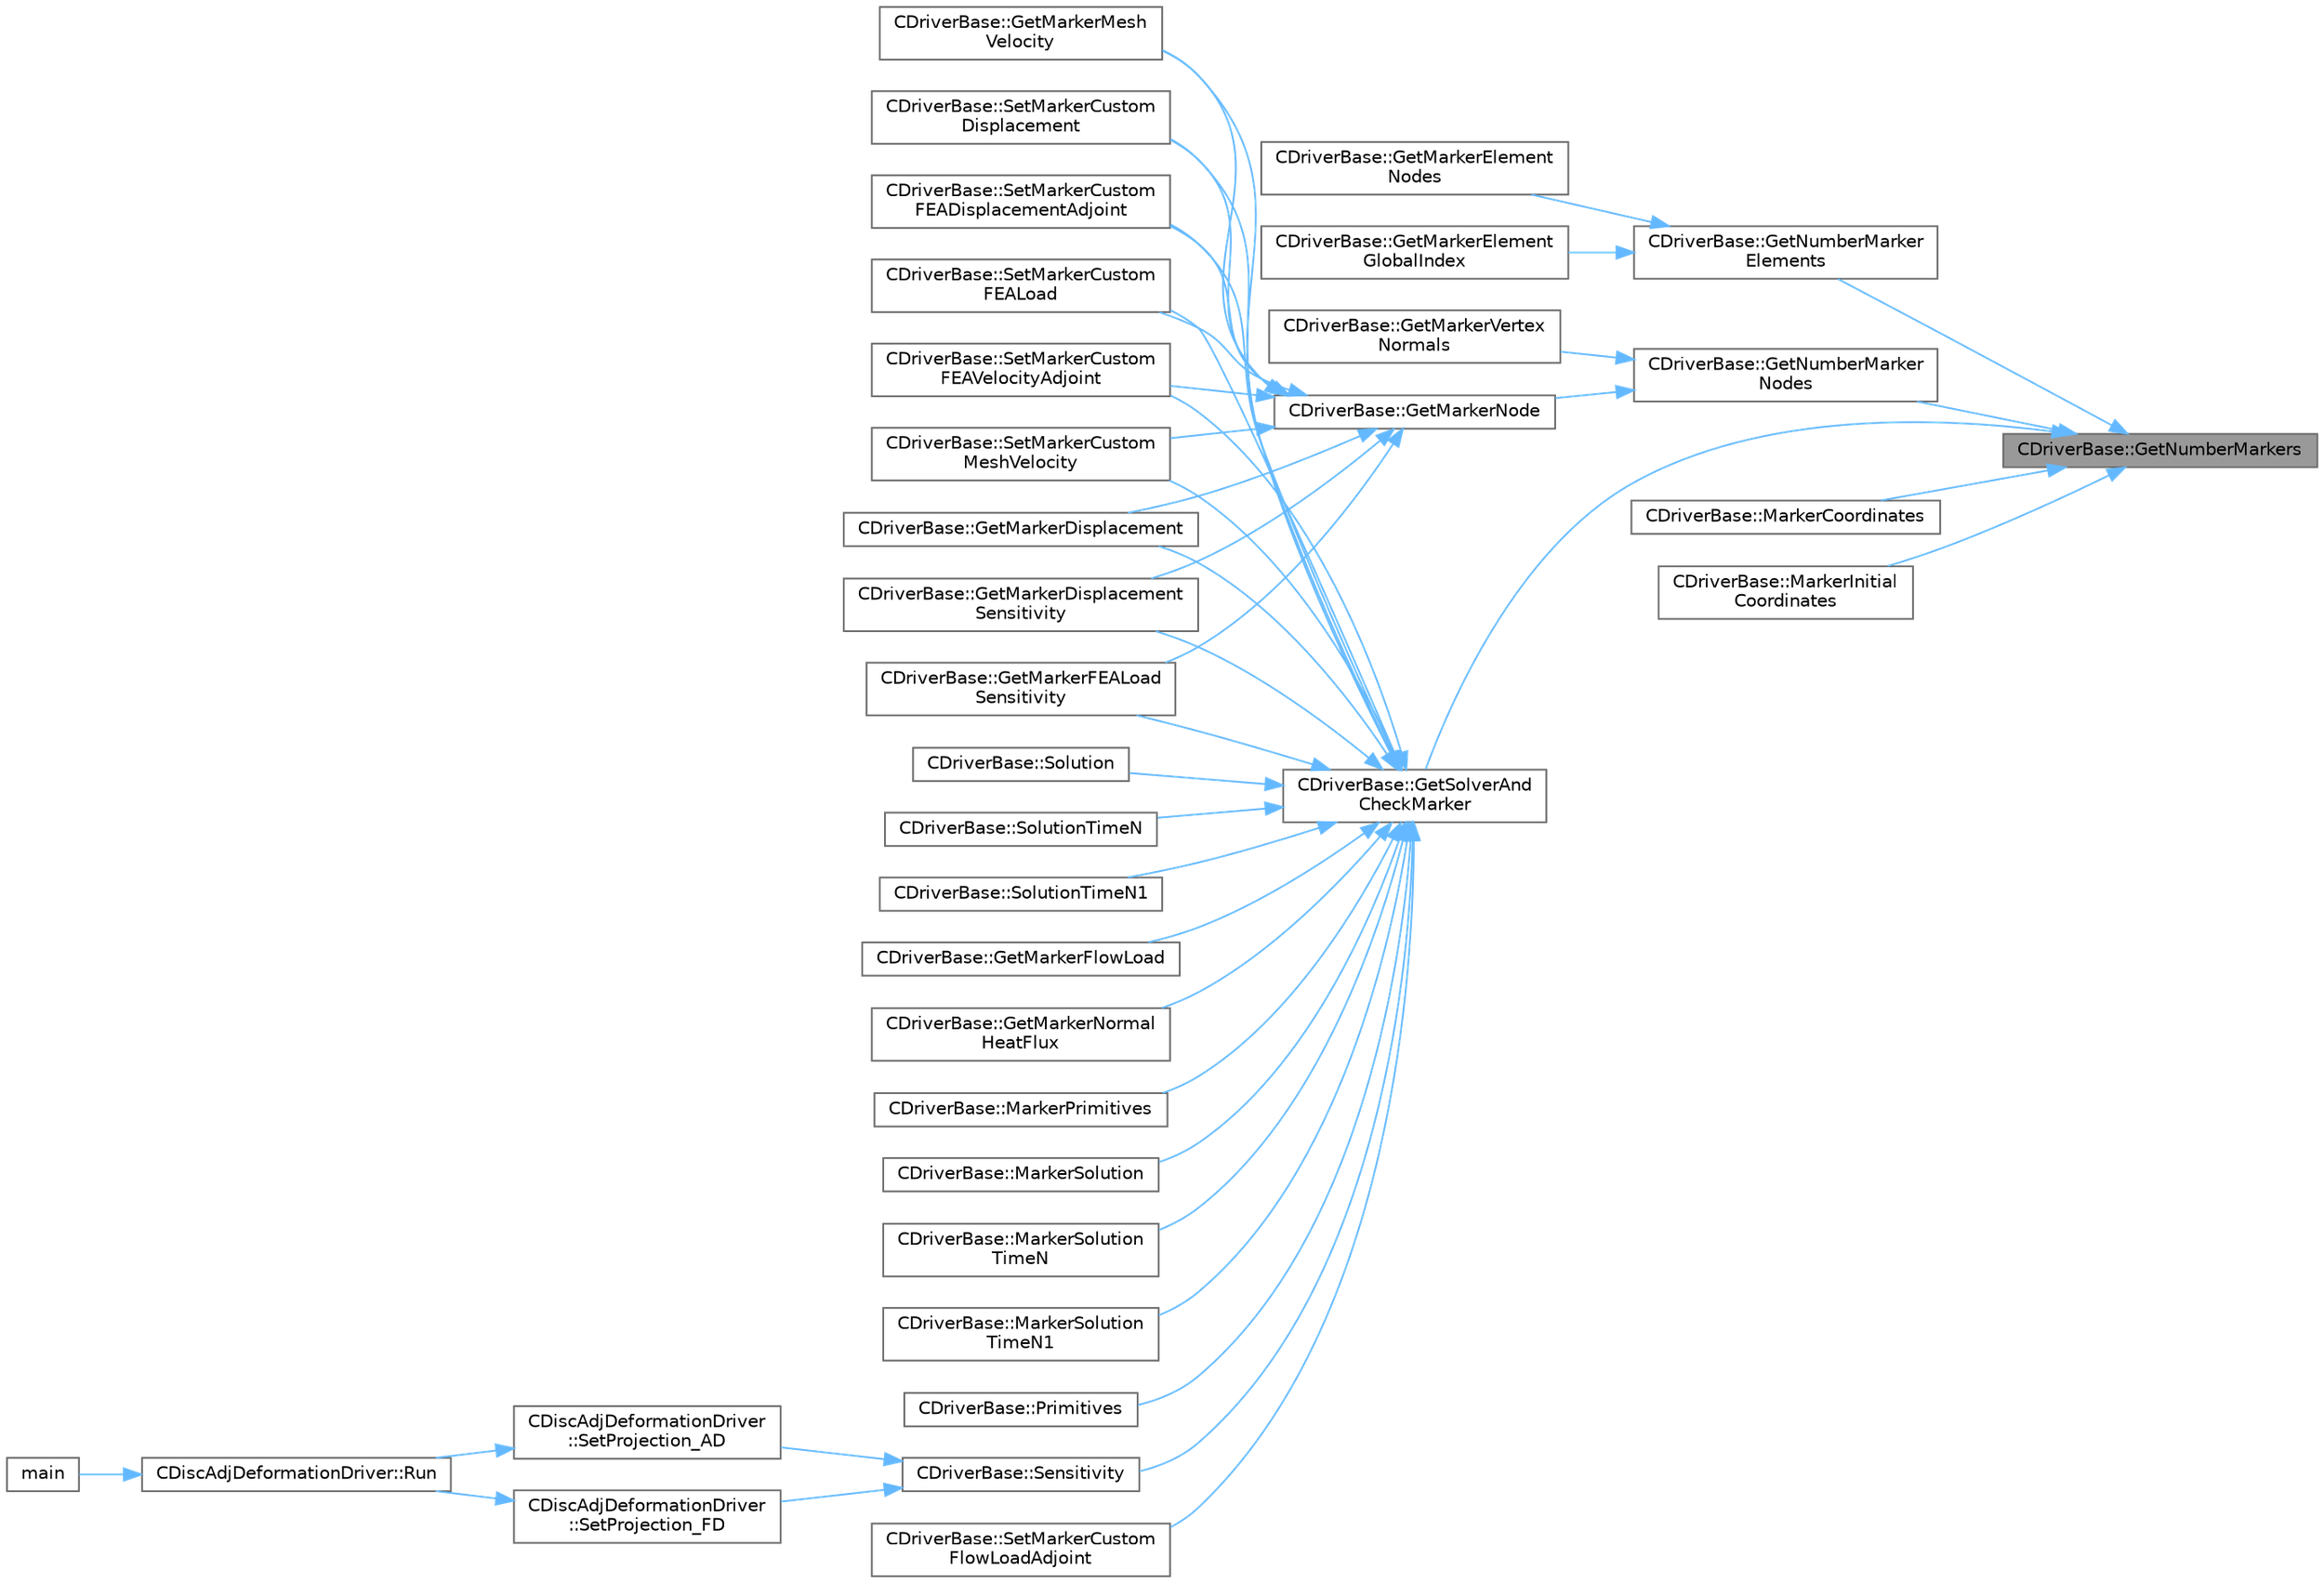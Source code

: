 digraph "CDriverBase::GetNumberMarkers"
{
 // LATEX_PDF_SIZE
  bgcolor="transparent";
  edge [fontname=Helvetica,fontsize=10,labelfontname=Helvetica,labelfontsize=10];
  node [fontname=Helvetica,fontsize=10,shape=box,height=0.2,width=0.4];
  rankdir="RL";
  Node1 [id="Node000001",label="CDriverBase::GetNumberMarkers",height=0.2,width=0.4,color="gray40", fillcolor="grey60", style="filled", fontcolor="black",tooltip="Get the number of markers in the mesh."];
  Node1 -> Node2 [id="edge1_Node000001_Node000002",dir="back",color="steelblue1",style="solid",tooltip=" "];
  Node2 [id="Node000002",label="CDriverBase::GetNumberMarker\lElements",height=0.2,width=0.4,color="grey40", fillcolor="white", style="filled",URL="$group__PySU2.html#ga18278e16b9813f9f7b7cacecfd69d8ae",tooltip="Get the number of elements in the marker."];
  Node2 -> Node3 [id="edge2_Node000002_Node000003",dir="back",color="steelblue1",style="solid",tooltip=" "];
  Node3 [id="Node000003",label="CDriverBase::GetMarkerElement\lGlobalIndex",height=0.2,width=0.4,color="grey40", fillcolor="white", style="filled",URL="$group__PySU2.html#gaf09397c5ffd33355cd1905862973b63e",tooltip="Get the global index of a marker element."];
  Node2 -> Node4 [id="edge3_Node000002_Node000004",dir="back",color="steelblue1",style="solid",tooltip=" "];
  Node4 [id="Node000004",label="CDriverBase::GetMarkerElement\lNodes",height=0.2,width=0.4,color="grey40", fillcolor="white", style="filled",URL="$group__PySU2.html#ga263cd0a3322f87e00540e09fbbfdcada",tooltip="Get the node indices of a marker element."];
  Node1 -> Node5 [id="edge4_Node000001_Node000005",dir="back",color="steelblue1",style="solid",tooltip=" "];
  Node5 [id="Node000005",label="CDriverBase::GetNumberMarker\lNodes",height=0.2,width=0.4,color="grey40", fillcolor="white", style="filled",URL="$group__PySU2.html#ga9540c4e77411be2847304961f4822384",tooltip="Get the number of nodes in the marker."];
  Node5 -> Node6 [id="edge5_Node000005_Node000006",dir="back",color="steelblue1",style="solid",tooltip=" "];
  Node6 [id="Node000006",label="CDriverBase::GetMarkerNode",height=0.2,width=0.4,color="grey40", fillcolor="white", style="filled",URL="$group__PySU2.html#ga2f28f14bb85afbf9426661b80acee25e",tooltip="Get the node index of a marker."];
  Node6 -> Node7 [id="edge6_Node000006_Node000007",dir="back",color="steelblue1",style="solid",tooltip=" "];
  Node7 [id="Node000007",label="CDriverBase::GetMarkerDisplacement",height=0.2,width=0.4,color="grey40", fillcolor="white", style="filled",URL="$group__PySU2.html#ga099cf782971ea81b2b287dc001d9b528",tooltip="Get the displacements currently imposed of a marker vertex."];
  Node6 -> Node8 [id="edge7_Node000006_Node000008",dir="back",color="steelblue1",style="solid",tooltip=" "];
  Node8 [id="Node000008",label="CDriverBase::GetMarkerDisplacement\lSensitivity",height=0.2,width=0.4,color="grey40", fillcolor="white", style="filled",URL="$group__PySU2.html#ga35a5d79a090209e076c82f35bcc5aecd",tooltip="Get the sensitivities of the displacements of the mesh boundary vertices."];
  Node6 -> Node9 [id="edge8_Node000006_Node000009",dir="back",color="steelblue1",style="solid",tooltip=" "];
  Node9 [id="Node000009",label="CDriverBase::GetMarkerFEALoad\lSensitivity",height=0.2,width=0.4,color="grey40", fillcolor="white", style="filled",URL="$group__PySU2.html#gae617ecd8461c54184c741154df663487",tooltip="Get the sensitivity of the FEA loads of the structural solver (via the adjoint structural solver)."];
  Node6 -> Node10 [id="edge9_Node000006_Node000010",dir="back",color="steelblue1",style="solid",tooltip=" "];
  Node10 [id="Node000010",label="CDriverBase::GetMarkerMesh\lVelocity",height=0.2,width=0.4,color="grey40", fillcolor="white", style="filled",URL="$group__PySU2.html#ga8457bd28982c74f7e0335e092e89c693",tooltip="Get the mesh velocities currently imposed on a marker vertex."];
  Node6 -> Node11 [id="edge10_Node000006_Node000011",dir="back",color="steelblue1",style="solid",tooltip=" "];
  Node11 [id="Node000011",label="CDriverBase::SetMarkerCustom\lDisplacement",height=0.2,width=0.4,color="grey40", fillcolor="white", style="filled",URL="$group__PySU2.html#gac1178074f6c1d0fa51d3df97c977ed37",tooltip="Set the mesh displacements of a marker vertex."];
  Node6 -> Node12 [id="edge11_Node000006_Node000012",dir="back",color="steelblue1",style="solid",tooltip=" "];
  Node12 [id="Node000012",label="CDriverBase::SetMarkerCustom\lFEADisplacementAdjoint",height=0.2,width=0.4,color="grey40", fillcolor="white", style="filled",URL="$group__PySU2.html#ga949c937a015d9abc6ea8abbb2ebc24a9",tooltip="Set the adjoint of the structural displacements."];
  Node6 -> Node13 [id="edge12_Node000006_Node000013",dir="back",color="steelblue1",style="solid",tooltip=" "];
  Node13 [id="Node000013",label="CDriverBase::SetMarkerCustom\lFEALoad",height=0.2,width=0.4,color="grey40", fillcolor="white", style="filled",URL="$group__PySU2.html#ga1eb9d405c76521eba65b67d728f9dc80",tooltip="Sets the nodal force for the structural solver at a vertex of a marker."];
  Node6 -> Node14 [id="edge13_Node000006_Node000014",dir="back",color="steelblue1",style="solid",tooltip=" "];
  Node14 [id="Node000014",label="CDriverBase::SetMarkerCustom\lFEAVelocityAdjoint",height=0.2,width=0.4,color="grey40", fillcolor="white", style="filled",URL="$group__PySU2.html#ga83dc675933db3cdcf5572a4effe00e94",tooltip="Set the adjoint of the structural velocities."];
  Node6 -> Node15 [id="edge14_Node000006_Node000015",dir="back",color="steelblue1",style="solid",tooltip=" "];
  Node15 [id="Node000015",label="CDriverBase::SetMarkerCustom\lMeshVelocity",height=0.2,width=0.4,color="grey40", fillcolor="white", style="filled",URL="$group__PySU2.html#gaef5ee3400271df2b4e35d34e511e5b1c",tooltip="Set the velocities of a marker vertex."];
  Node5 -> Node16 [id="edge15_Node000005_Node000016",dir="back",color="steelblue1",style="solid",tooltip=" "];
  Node16 [id="Node000016",label="CDriverBase::GetMarkerVertex\lNormals",height=0.2,width=0.4,color="grey40", fillcolor="white", style="filled",URL="$group__PySU2.html#gaed55d86a1c6c18614daff731ba7a4fc6",tooltip="Get the normal vector of a marker vertex."];
  Node1 -> Node17 [id="edge16_Node000001_Node000017",dir="back",color="steelblue1",style="solid",tooltip=" "];
  Node17 [id="Node000017",label="CDriverBase::GetSolverAnd\lCheckMarker",height=0.2,width=0.4,color="grey40", fillcolor="white", style="filled",URL="$classCDriverBase.html#ac0875163e16c93a6920f2371372b6154",tooltip="Automates some boilerplate of accessing solution fields for the python wrapper."];
  Node17 -> Node7 [id="edge17_Node000017_Node000007",dir="back",color="steelblue1",style="solid",tooltip=" "];
  Node17 -> Node8 [id="edge18_Node000017_Node000008",dir="back",color="steelblue1",style="solid",tooltip=" "];
  Node17 -> Node9 [id="edge19_Node000017_Node000009",dir="back",color="steelblue1",style="solid",tooltip=" "];
  Node17 -> Node18 [id="edge20_Node000017_Node000018",dir="back",color="steelblue1",style="solid",tooltip=" "];
  Node18 [id="Node000018",label="CDriverBase::GetMarkerFlowLoad",height=0.2,width=0.4,color="grey40", fillcolor="white", style="filled",URL="$group__PySU2.html#ga51c124ca852392e483063334953898cb",tooltip="Get the fluid force at a vertex of a solid wall marker of the flow solver."];
  Node17 -> Node10 [id="edge21_Node000017_Node000010",dir="back",color="steelblue1",style="solid",tooltip=" "];
  Node17 -> Node19 [id="edge22_Node000017_Node000019",dir="back",color="steelblue1",style="solid",tooltip=" "];
  Node19 [id="Node000019",label="CDriverBase::GetMarkerNormal\lHeatFlux",height=0.2,width=0.4,color="grey40", fillcolor="white", style="filled",URL="$group__PySU2.html#ga8aad4f6fcb3a01e9e6eef2421128534e",tooltip="Get the wall normal heat flux at a vertex on a specified marker of the flow or heat solver."];
  Node17 -> Node20 [id="edge23_Node000017_Node000020",dir="back",color="steelblue1",style="solid",tooltip=" "];
  Node20 [id="Node000020",label="CDriverBase::MarkerPrimitives",height=0.2,width=0.4,color="grey40", fillcolor="white", style="filled",URL="$group__PySU2.html#gacab543553c785cfe05d699ec063537bd",tooltip="Get a read/write view of the current primitive variables on the mesh nodes of a marker."];
  Node17 -> Node21 [id="edge24_Node000017_Node000021",dir="back",color="steelblue1",style="solid",tooltip=" "];
  Node21 [id="Node000021",label="CDriverBase::MarkerSolution",height=0.2,width=0.4,color="grey40", fillcolor="white", style="filled",URL="$group__PySU2.html#gaa39d1295f5c3ad4806faeb8321d6f2f0",tooltip="Get a read/write view of the current solution on the mesh nodes of a marker."];
  Node17 -> Node22 [id="edge25_Node000017_Node000022",dir="back",color="steelblue1",style="solid",tooltip=" "];
  Node22 [id="Node000022",label="CDriverBase::MarkerSolution\lTimeN",height=0.2,width=0.4,color="grey40", fillcolor="white", style="filled",URL="$group__PySU2.html#ga41b609729554483a2a68189750d50cfe",tooltip="Get a read/write view of the solution at time N on the mesh nodes of a marker."];
  Node17 -> Node23 [id="edge26_Node000017_Node000023",dir="back",color="steelblue1",style="solid",tooltip=" "];
  Node23 [id="Node000023",label="CDriverBase::MarkerSolution\lTimeN1",height=0.2,width=0.4,color="grey40", fillcolor="white", style="filled",URL="$group__PySU2.html#ga8d11e507efe7e8a82a503912bf1cc9b8",tooltip="Get a read/write view of the solution at time N-1 on the mesh nodes of a marker."];
  Node17 -> Node24 [id="edge27_Node000017_Node000024",dir="back",color="steelblue1",style="solid",tooltip=" "];
  Node24 [id="Node000024",label="CDriverBase::Primitives",height=0.2,width=0.4,color="grey40", fillcolor="white", style="filled",URL="$group__PySU2.html#gad0d16ed0a13721a9170db2f28fb66a4a",tooltip="Get a read/write view of the current primitive variables on all mesh nodes of the flow solver."];
  Node17 -> Node25 [id="edge28_Node000017_Node000025",dir="back",color="steelblue1",style="solid",tooltip=" "];
  Node25 [id="Node000025",label="CDriverBase::Sensitivity",height=0.2,width=0.4,color="grey40", fillcolor="white", style="filled",URL="$group__PySU2.html#ga079c71c4611441cbafb63d4b4796e67e",tooltip="Get a read-only view of the geometry sensitivity of a discrete adjoint solver."];
  Node25 -> Node26 [id="edge29_Node000025_Node000026",dir="back",color="steelblue1",style="solid",tooltip=" "];
  Node26 [id="Node000026",label="CDiscAdjDeformationDriver\l::SetProjection_AD",height=0.2,width=0.4,color="grey40", fillcolor="white", style="filled",URL="$classCDiscAdjDeformationDriver.html#a6cb4f362b649e12ef2afad764de6d70a",tooltip="Projection of the surface sensitivity using algorithmic differentiation (AD)."];
  Node26 -> Node27 [id="edge30_Node000026_Node000027",dir="back",color="steelblue1",style="solid",tooltip=" "];
  Node27 [id="Node000027",label="CDiscAdjDeformationDriver::Run",height=0.2,width=0.4,color="grey40", fillcolor="white", style="filled",URL="$classCDiscAdjDeformationDriver.html#adb51f9096356607d6f48c05891dec0cb",tooltip="Launch the driver computation."];
  Node27 -> Node28 [id="edge31_Node000027_Node000028",dir="back",color="steelblue1",style="solid",tooltip=" "];
  Node28 [id="Node000028",label="main",height=0.2,width=0.4,color="grey40", fillcolor="white", style="filled",URL="$SU2__DOT_8cpp.html#a0ddf1224851353fc92bfbff6f499fa97",tooltip=" "];
  Node25 -> Node29 [id="edge32_Node000025_Node000029",dir="back",color="steelblue1",style="solid",tooltip=" "];
  Node29 [id="Node000029",label="CDiscAdjDeformationDriver\l::SetProjection_FD",height=0.2,width=0.4,color="grey40", fillcolor="white", style="filled",URL="$classCDiscAdjDeformationDriver.html#a95299c158548de3cccbab0f2278172f5",tooltip="Projection of the surface sensitivity using finite differences (FD)."];
  Node29 -> Node27 [id="edge33_Node000029_Node000027",dir="back",color="steelblue1",style="solid",tooltip=" "];
  Node17 -> Node11 [id="edge34_Node000017_Node000011",dir="back",color="steelblue1",style="solid",tooltip=" "];
  Node17 -> Node12 [id="edge35_Node000017_Node000012",dir="back",color="steelblue1",style="solid",tooltip=" "];
  Node17 -> Node13 [id="edge36_Node000017_Node000013",dir="back",color="steelblue1",style="solid",tooltip=" "];
  Node17 -> Node14 [id="edge37_Node000017_Node000014",dir="back",color="steelblue1",style="solid",tooltip=" "];
  Node17 -> Node30 [id="edge38_Node000017_Node000030",dir="back",color="steelblue1",style="solid",tooltip=" "];
  Node30 [id="Node000030",label="CDriverBase::SetMarkerCustom\lFlowLoadAdjoint",height=0.2,width=0.4,color="grey40", fillcolor="white", style="filled",URL="$group__PySU2.html#ga70f9e6940f38be181f7133d135898425",tooltip="Set the adjoint of the flow tractions of the flow solver."];
  Node17 -> Node15 [id="edge39_Node000017_Node000015",dir="back",color="steelblue1",style="solid",tooltip=" "];
  Node17 -> Node31 [id="edge40_Node000017_Node000031",dir="back",color="steelblue1",style="solid",tooltip=" "];
  Node31 [id="Node000031",label="CDriverBase::Solution",height=0.2,width=0.4,color="grey40", fillcolor="white", style="filled",URL="$group__PySU2.html#ga658f8fc8aca0db1e4375e670e3f7a7e9",tooltip="Get a read/write view of the current solution on all mesh nodes of a solver."];
  Node17 -> Node32 [id="edge41_Node000017_Node000032",dir="back",color="steelblue1",style="solid",tooltip=" "];
  Node32 [id="Node000032",label="CDriverBase::SolutionTimeN",height=0.2,width=0.4,color="grey40", fillcolor="white", style="filled",URL="$group__PySU2.html#gaa0baf1f45788210809fef42d1854fe8a",tooltip="Get a read/write view of the solution at time N on all mesh nodes of a solver."];
  Node17 -> Node33 [id="edge42_Node000017_Node000033",dir="back",color="steelblue1",style="solid",tooltip=" "];
  Node33 [id="Node000033",label="CDriverBase::SolutionTimeN1",height=0.2,width=0.4,color="grey40", fillcolor="white", style="filled",URL="$group__PySU2.html#ga7618c4afb87c1e35d98ffc5982af96c1",tooltip="Get a read/write view of the solution at time N-1 on all mesh nodes of a solver."];
  Node1 -> Node34 [id="edge43_Node000001_Node000034",dir="back",color="steelblue1",style="solid",tooltip=" "];
  Node34 [id="Node000034",label="CDriverBase::MarkerCoordinates",height=0.2,width=0.4,color="grey40", fillcolor="white", style="filled",URL="$group__PySU2.html#ga389abf8f6ceda88b9d32b070c0a09a21",tooltip="Get a read/write view of the current coordinates of the mesh nodes of a marker."];
  Node1 -> Node35 [id="edge44_Node000001_Node000035",dir="back",color="steelblue1",style="solid",tooltip=" "];
  Node35 [id="Node000035",label="CDriverBase::MarkerInitial\lCoordinates",height=0.2,width=0.4,color="grey40", fillcolor="white", style="filled",URL="$group__PySU2.html#gac783749b79d80045633f63b7c526e120",tooltip="Get a read-only view of the initial (undeformed) coordinates of the mesh nodes of a marker."];
}

